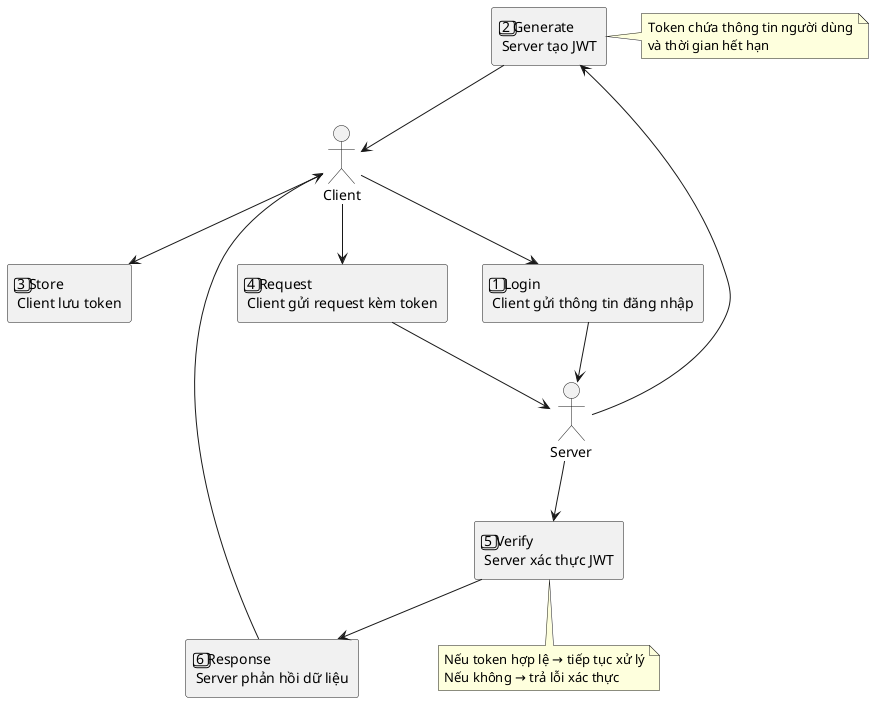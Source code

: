 @startuml
actor "Client"
actor "Server"

rectangle "1️⃣ Login\nClient gửi thông tin đăng nhập" as Step1
rectangle "2️⃣ Generate\nServer tạo JWT" as Step2
rectangle "3️⃣ Store\nClient lưu token" as Step3
rectangle "4️⃣ Request\nClient gửi request kèm token" as Step4
rectangle "5️⃣ Verify\nServer xác thực JWT" as Step5
rectangle "6️⃣ Response\nServer phản hồi dữ liệu" as Step6

Client --> Step1
Step1 --> Server
Server --> Step2
Step2 --> Client
Client --> Step3
Client --> Step4
Step4 --> Server
Server --> Step5
Step5 --> Step6
Step6 --> Client

note right of Step2
  Token chứa thông tin người dùng
  và thời gian hết hạn
end note

note bottom of Step5
  Nếu token hợp lệ → tiếp tục xử lý
  Nếu không → trả lỗi xác thực
end note
@enduml
